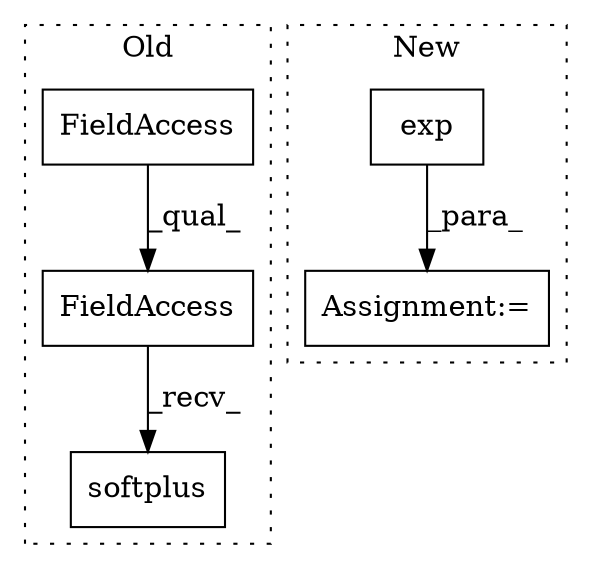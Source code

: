 digraph G {
subgraph cluster0 {
1 [label="softplus" a="32" s="1660,1674" l="9,1" shape="box"];
4 [label="FieldAccess" a="22" s="1640" l="19" shape="box"];
5 [label="FieldAccess" a="22" s="1640" l="8" shape="box"];
label = "Old";
style="dotted";
}
subgraph cluster1 {
2 [label="exp" a="32" s="1958,2007" l="4,1" shape="box"];
3 [label="Assignment:=" a="7" s="1951" l="1" shape="box"];
label = "New";
style="dotted";
}
2 -> 3 [label="_para_"];
4 -> 1 [label="_recv_"];
5 -> 4 [label="_qual_"];
}